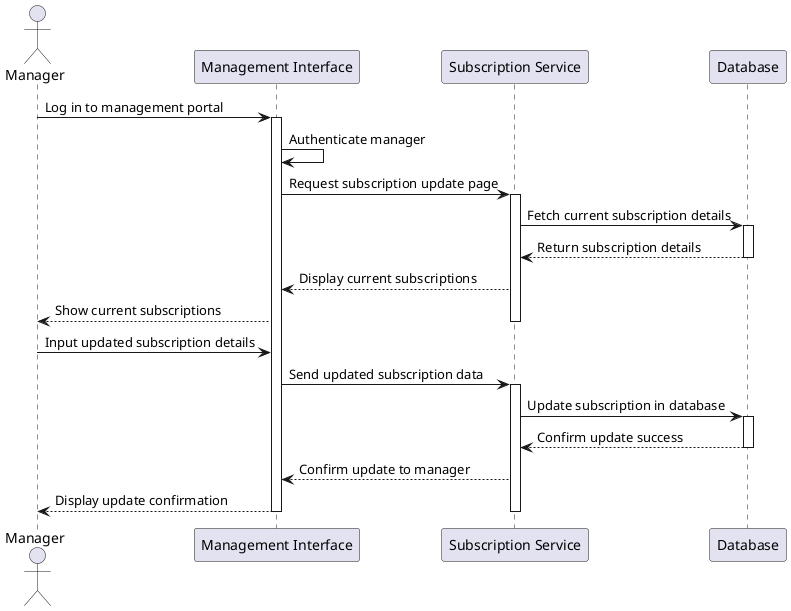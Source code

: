 @startuml
actor Manager
participant "Management Interface" as MI
participant "Subscription Service" as SS
participant "Database" as DB

Manager -> MI : Log in to management portal
activate MI

MI -> MI : Authenticate manager
MI -> SS : Request subscription update page
activate SS

SS -> DB : Fetch current subscription details
activate DB
DB --> SS : Return subscription details
deactivate DB

SS --> MI : Display current subscriptions
MI --> Manager : Show current subscriptions
deactivate SS

Manager -> MI : Input updated subscription details
MI -> SS : Send updated subscription data
activate SS

SS -> DB : Update subscription in database
activate DB
DB --> SS : Confirm update success
deactivate DB

SS --> MI : Confirm update to manager
MI --> Manager : Display update confirmation
deactivate MI
deactivate SS

@enduml